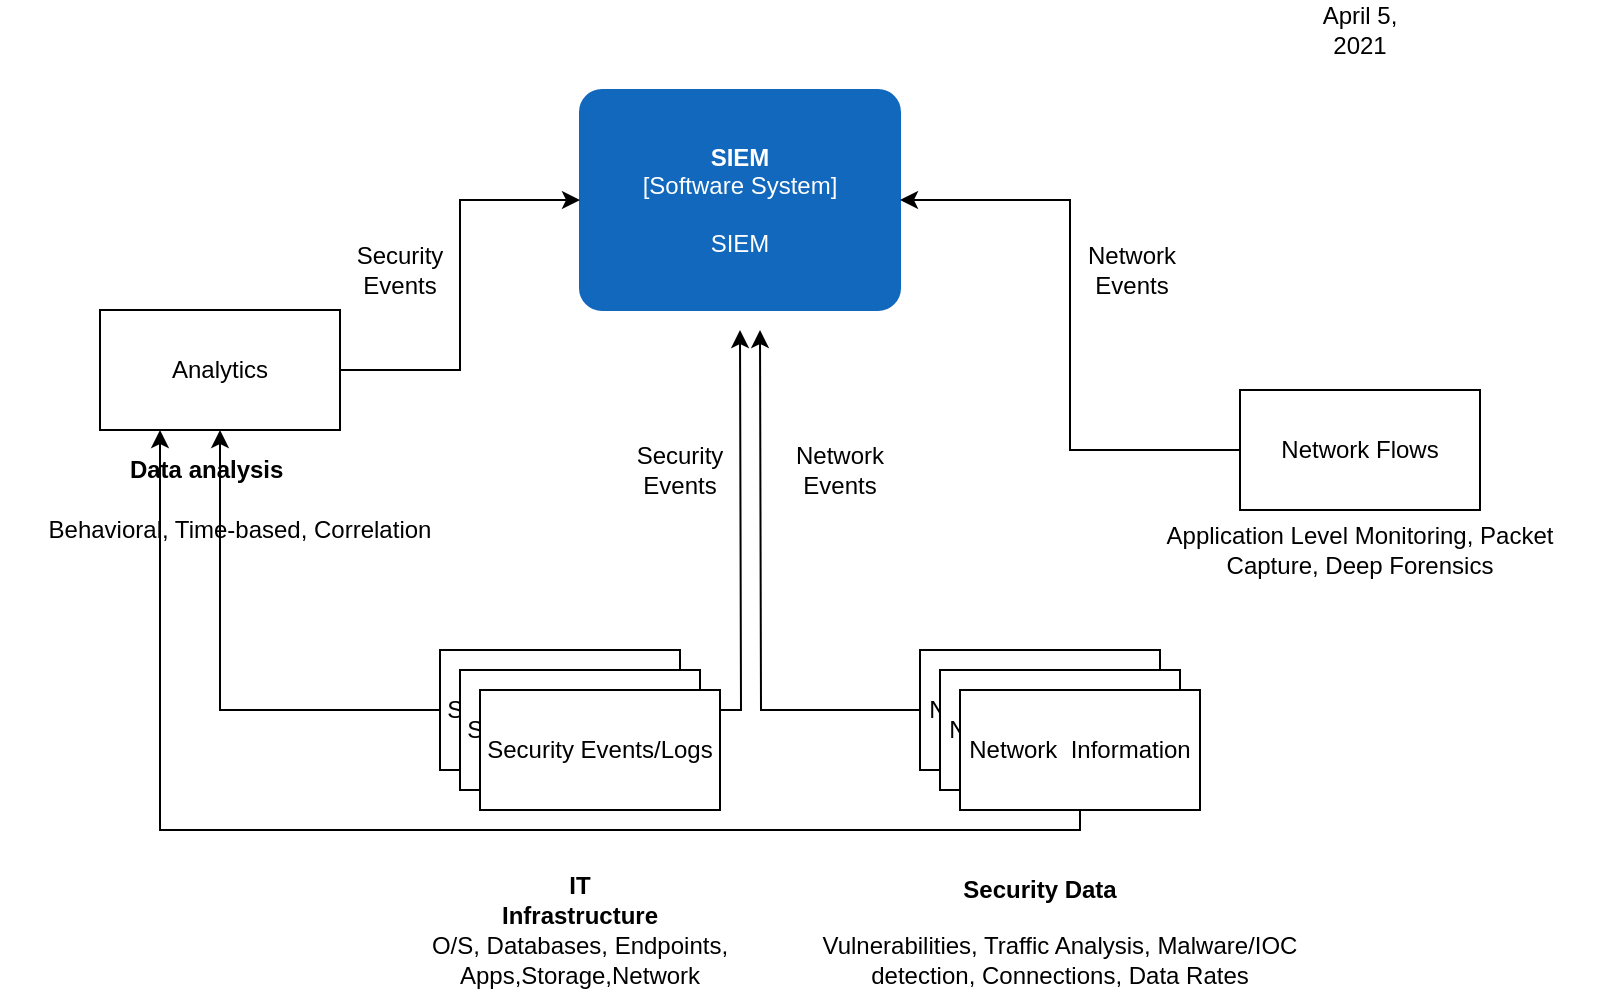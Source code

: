 <mxfile version="14.3.2" type="device"><diagram id="Q8shTFfeGxzAWp1vHt7X" name="Page-1"><mxGraphModel dx="946" dy="595" grid="1" gridSize="10" guides="1" tooltips="1" connect="1" arrows="1" fold="1" page="1" pageScale="1" pageWidth="827" pageHeight="1169" math="0" shadow="0"><root><mxCell id="0"/><mxCell id="1" parent="0"/><object placeholders="1" c4Name="SIEM " c4Type="Software System" c4Description="SIEM" label="&lt;b&gt;%c4Name%&lt;/b&gt;&lt;div&gt;[%c4Type%]&lt;/div&gt;&lt;br&gt;&lt;div&gt;%c4Description%&lt;/div&gt;" id="3-iSCIKQhlm3hYiJrBrT-1"><mxCell style="rounded=1;whiteSpace=wrap;html=1;labelBackgroundColor=none;fillColor=#1168BD;fontColor=#ffffff;align=center;arcSize=10;strokeColor=#1168BD;metaEdit=1;metaData={&quot;c4Type&quot;:{&quot;editable&quot;:false}};points=[[0.25,0,0],[0.5,0,0],[0.75,0,0],[1,0.25,0],[1,0.5,0],[1,0.75,0],[0.75,1,0],[0.5,1,0],[0.25,1,0],[0,0.75,0],[0,0.5,0],[0,0.25,0]];" vertex="1" parent="1"><mxGeometry x="330" y="80" width="160" height="110.0" as="geometry"/></mxCell></object><mxCell id="3-iSCIKQhlm3hYiJrBrT-3" style="edgeStyle=orthogonalEdgeStyle;rounded=0;orthogonalLoop=1;jettySize=auto;html=1;" edge="1" parent="1" source="3-iSCIKQhlm3hYiJrBrT-2"><mxGeometry relative="1" as="geometry"><mxPoint x="410" y="200" as="targetPoint"/></mxGeometry></mxCell><mxCell id="3-iSCIKQhlm3hYiJrBrT-2" value="Security Events/Logs" style="rounded=0;whiteSpace=wrap;html=1;" vertex="1" parent="1"><mxGeometry x="260" y="360" width="120" height="60" as="geometry"/></mxCell><mxCell id="3-iSCIKQhlm3hYiJrBrT-4" value="O/S, Databases, Endpoints, Apps,Storage,Network" style="text;html=1;strokeColor=none;fillColor=none;align=center;verticalAlign=middle;whiteSpace=wrap;rounded=0;" vertex="1" parent="1"><mxGeometry x="210" y="505" width="240" height="20" as="geometry"/></mxCell><mxCell id="3-iSCIKQhlm3hYiJrBrT-5" value="Security Events/Logs" style="rounded=0;whiteSpace=wrap;html=1;" vertex="1" parent="1"><mxGeometry x="270" y="370" width="120" height="60" as="geometry"/></mxCell><mxCell id="3-iSCIKQhlm3hYiJrBrT-6" value="Security Events/Logs" style="rounded=0;whiteSpace=wrap;html=1;" vertex="1" parent="1"><mxGeometry x="280" y="380" width="120" height="60" as="geometry"/></mxCell><mxCell id="3-iSCIKQhlm3hYiJrBrT-8" value="IT Infrastructure" style="text;html=1;strokeColor=none;fillColor=none;align=center;verticalAlign=middle;whiteSpace=wrap;rounded=0;fontStyle=1" vertex="1" parent="1"><mxGeometry x="310" y="475" width="40" height="20" as="geometry"/></mxCell><mxCell id="3-iSCIKQhlm3hYiJrBrT-9" value="Security&lt;br&gt;Events" style="text;html=1;strokeColor=none;fillColor=none;align=center;verticalAlign=middle;whiteSpace=wrap;rounded=0;" vertex="1" parent="1"><mxGeometry x="360" y="260" width="40" height="20" as="geometry"/></mxCell><mxCell id="3-iSCIKQhlm3hYiJrBrT-12" style="edgeStyle=orthogonalEdgeStyle;rounded=0;orthogonalLoop=1;jettySize=auto;html=1;" edge="1" parent="1" source="3-iSCIKQhlm3hYiJrBrT-10"><mxGeometry relative="1" as="geometry"><mxPoint x="420" y="200" as="targetPoint"/></mxGeometry></mxCell><mxCell id="3-iSCIKQhlm3hYiJrBrT-10" value="Network &amp;nbsp;Information" style="rounded=0;whiteSpace=wrap;html=1;" vertex="1" parent="1"><mxGeometry x="500" y="360" width="120" height="60" as="geometry"/></mxCell><mxCell id="3-iSCIKQhlm3hYiJrBrT-11" value="Vulnerabilities, Traffic Analysis, Malware/IOC detection, Connections, Data Rates" style="text;html=1;strokeColor=none;fillColor=none;align=center;verticalAlign=middle;whiteSpace=wrap;rounded=0;" vertex="1" parent="1"><mxGeometry x="450" y="505" width="240" height="20" as="geometry"/></mxCell><mxCell id="3-iSCIKQhlm3hYiJrBrT-13" value="Network&lt;br&gt;Events" style="text;html=1;strokeColor=none;fillColor=none;align=center;verticalAlign=middle;whiteSpace=wrap;rounded=0;" vertex="1" parent="1"><mxGeometry x="440" y="260" width="40" height="20" as="geometry"/></mxCell><mxCell id="3-iSCIKQhlm3hYiJrBrT-14" value="Network &amp;nbsp;Information" style="rounded=0;whiteSpace=wrap;html=1;" vertex="1" parent="1"><mxGeometry x="510" y="370" width="120" height="60" as="geometry"/></mxCell><mxCell id="3-iSCIKQhlm3hYiJrBrT-29" style="edgeStyle=orthogonalEdgeStyle;rounded=0;orthogonalLoop=1;jettySize=auto;html=1;entryX=0.25;entryY=1;entryDx=0;entryDy=0;" edge="1" parent="1" source="3-iSCIKQhlm3hYiJrBrT-15" target="3-iSCIKQhlm3hYiJrBrT-16"><mxGeometry relative="1" as="geometry"><Array as="points"><mxPoint x="580" y="450"/><mxPoint x="120" y="450"/></Array></mxGeometry></mxCell><mxCell id="3-iSCIKQhlm3hYiJrBrT-15" value="Network &amp;nbsp;Information" style="rounded=0;whiteSpace=wrap;html=1;" vertex="1" parent="1"><mxGeometry x="520" y="380" width="120" height="60" as="geometry"/></mxCell><mxCell id="3-iSCIKQhlm3hYiJrBrT-19" style="edgeStyle=orthogonalEdgeStyle;rounded=0;orthogonalLoop=1;jettySize=auto;html=1;entryX=0;entryY=0.5;entryDx=0;entryDy=0;entryPerimeter=0;" edge="1" parent="1" source="3-iSCIKQhlm3hYiJrBrT-16" target="3-iSCIKQhlm3hYiJrBrT-1"><mxGeometry relative="1" as="geometry"/></mxCell><mxCell id="3-iSCIKQhlm3hYiJrBrT-20" style="edgeStyle=orthogonalEdgeStyle;rounded=0;orthogonalLoop=1;jettySize=auto;html=1;exitX=0;exitY=0.5;exitDx=0;exitDy=0;entryX=0.5;entryY=1;entryDx=0;entryDy=0;" edge="1" parent="1" source="3-iSCIKQhlm3hYiJrBrT-2" target="3-iSCIKQhlm3hYiJrBrT-16"><mxGeometry relative="1" as="geometry"/></mxCell><mxCell id="3-iSCIKQhlm3hYiJrBrT-16" value="Analytics" style="rounded=0;whiteSpace=wrap;html=1;" vertex="1" parent="1"><mxGeometry x="90" y="190" width="120" height="60" as="geometry"/></mxCell><mxCell id="3-iSCIKQhlm3hYiJrBrT-17" value="Data analysis&amp;nbsp;" style="text;html=1;strokeColor=none;fillColor=none;align=center;verticalAlign=middle;whiteSpace=wrap;rounded=0;fontStyle=1" vertex="1" parent="1"><mxGeometry x="90" y="260" width="110" height="20" as="geometry"/></mxCell><mxCell id="3-iSCIKQhlm3hYiJrBrT-18" value="Behavioral, Time-based, Correlation" style="text;html=1;strokeColor=none;fillColor=none;align=center;verticalAlign=middle;whiteSpace=wrap;rounded=0;" vertex="1" parent="1"><mxGeometry x="40" y="290" width="240" height="20" as="geometry"/></mxCell><mxCell id="3-iSCIKQhlm3hYiJrBrT-21" value="Security&lt;br&gt;Events" style="text;html=1;strokeColor=none;fillColor=none;align=center;verticalAlign=middle;whiteSpace=wrap;rounded=0;" vertex="1" parent="1"><mxGeometry x="220" y="160" width="40" height="20" as="geometry"/></mxCell><mxCell id="3-iSCIKQhlm3hYiJrBrT-25" style="edgeStyle=orthogonalEdgeStyle;rounded=0;orthogonalLoop=1;jettySize=auto;html=1;exitX=0;exitY=0.5;exitDx=0;exitDy=0;entryX=1;entryY=0.5;entryDx=0;entryDy=0;entryPerimeter=0;" edge="1" parent="1" source="3-iSCIKQhlm3hYiJrBrT-22" target="3-iSCIKQhlm3hYiJrBrT-1"><mxGeometry relative="1" as="geometry"/></mxCell><mxCell id="3-iSCIKQhlm3hYiJrBrT-22" value="Network Flows" style="rounded=0;whiteSpace=wrap;html=1;" vertex="1" parent="1"><mxGeometry x="660" y="230" width="120" height="60" as="geometry"/></mxCell><mxCell id="3-iSCIKQhlm3hYiJrBrT-24" value="Application Level Monitoring, Packet Capture, Deep Forensics" style="text;html=1;strokeColor=none;fillColor=none;align=center;verticalAlign=middle;whiteSpace=wrap;rounded=0;" vertex="1" parent="1"><mxGeometry x="600" y="300" width="240" height="20" as="geometry"/></mxCell><mxCell id="3-iSCIKQhlm3hYiJrBrT-26" value="April 5, 2021" style="text;html=1;strokeColor=none;fillColor=none;align=center;verticalAlign=middle;whiteSpace=wrap;rounded=0;" vertex="1" parent="1"><mxGeometry x="700" y="40" width="40" height="20" as="geometry"/></mxCell><mxCell id="3-iSCIKQhlm3hYiJrBrT-27" value="Network&lt;br&gt;Events" style="text;html=1;strokeColor=none;fillColor=none;align=center;verticalAlign=middle;whiteSpace=wrap;rounded=0;" vertex="1" parent="1"><mxGeometry x="586" y="160" width="40" height="20" as="geometry"/></mxCell><mxCell id="3-iSCIKQhlm3hYiJrBrT-30" value="Security&amp;nbsp;Data" style="text;html=1;strokeColor=none;fillColor=none;align=center;verticalAlign=middle;whiteSpace=wrap;rounded=0;fontStyle=1" vertex="1" parent="1"><mxGeometry x="450" y="470" width="220" height="20" as="geometry"/></mxCell></root></mxGraphModel></diagram></mxfile>